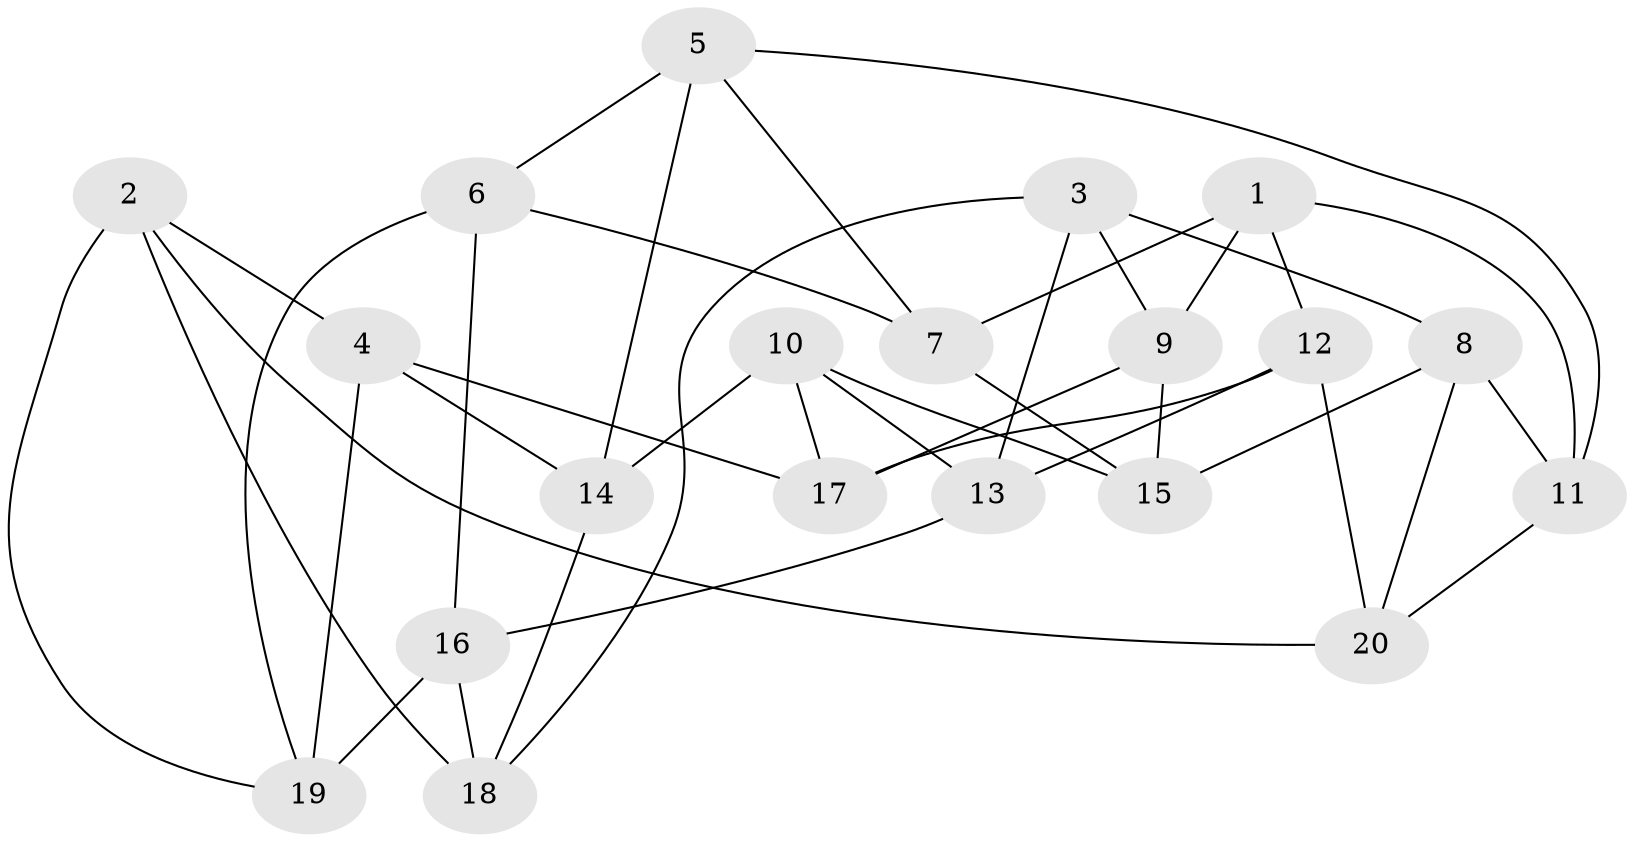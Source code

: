 // Generated by graph-tools (version 1.1) at 2025/46/02/15/25 05:46:28]
// undirected, 20 vertices, 40 edges
graph export_dot {
graph [start="1"]
  node [color=gray90,style=filled];
  1;
  2;
  3;
  4;
  5;
  6;
  7;
  8;
  9;
  10;
  11;
  12;
  13;
  14;
  15;
  16;
  17;
  18;
  19;
  20;
  1 -- 9;
  1 -- 12;
  1 -- 7;
  1 -- 11;
  2 -- 20;
  2 -- 4;
  2 -- 18;
  2 -- 19;
  3 -- 9;
  3 -- 13;
  3 -- 8;
  3 -- 18;
  4 -- 17;
  4 -- 14;
  4 -- 19;
  5 -- 6;
  5 -- 11;
  5 -- 7;
  5 -- 14;
  6 -- 19;
  6 -- 7;
  6 -- 16;
  7 -- 15;
  8 -- 15;
  8 -- 11;
  8 -- 20;
  9 -- 17;
  9 -- 15;
  10 -- 14;
  10 -- 17;
  10 -- 15;
  10 -- 13;
  11 -- 20;
  12 -- 13;
  12 -- 20;
  12 -- 17;
  13 -- 16;
  14 -- 18;
  16 -- 19;
  16 -- 18;
}
